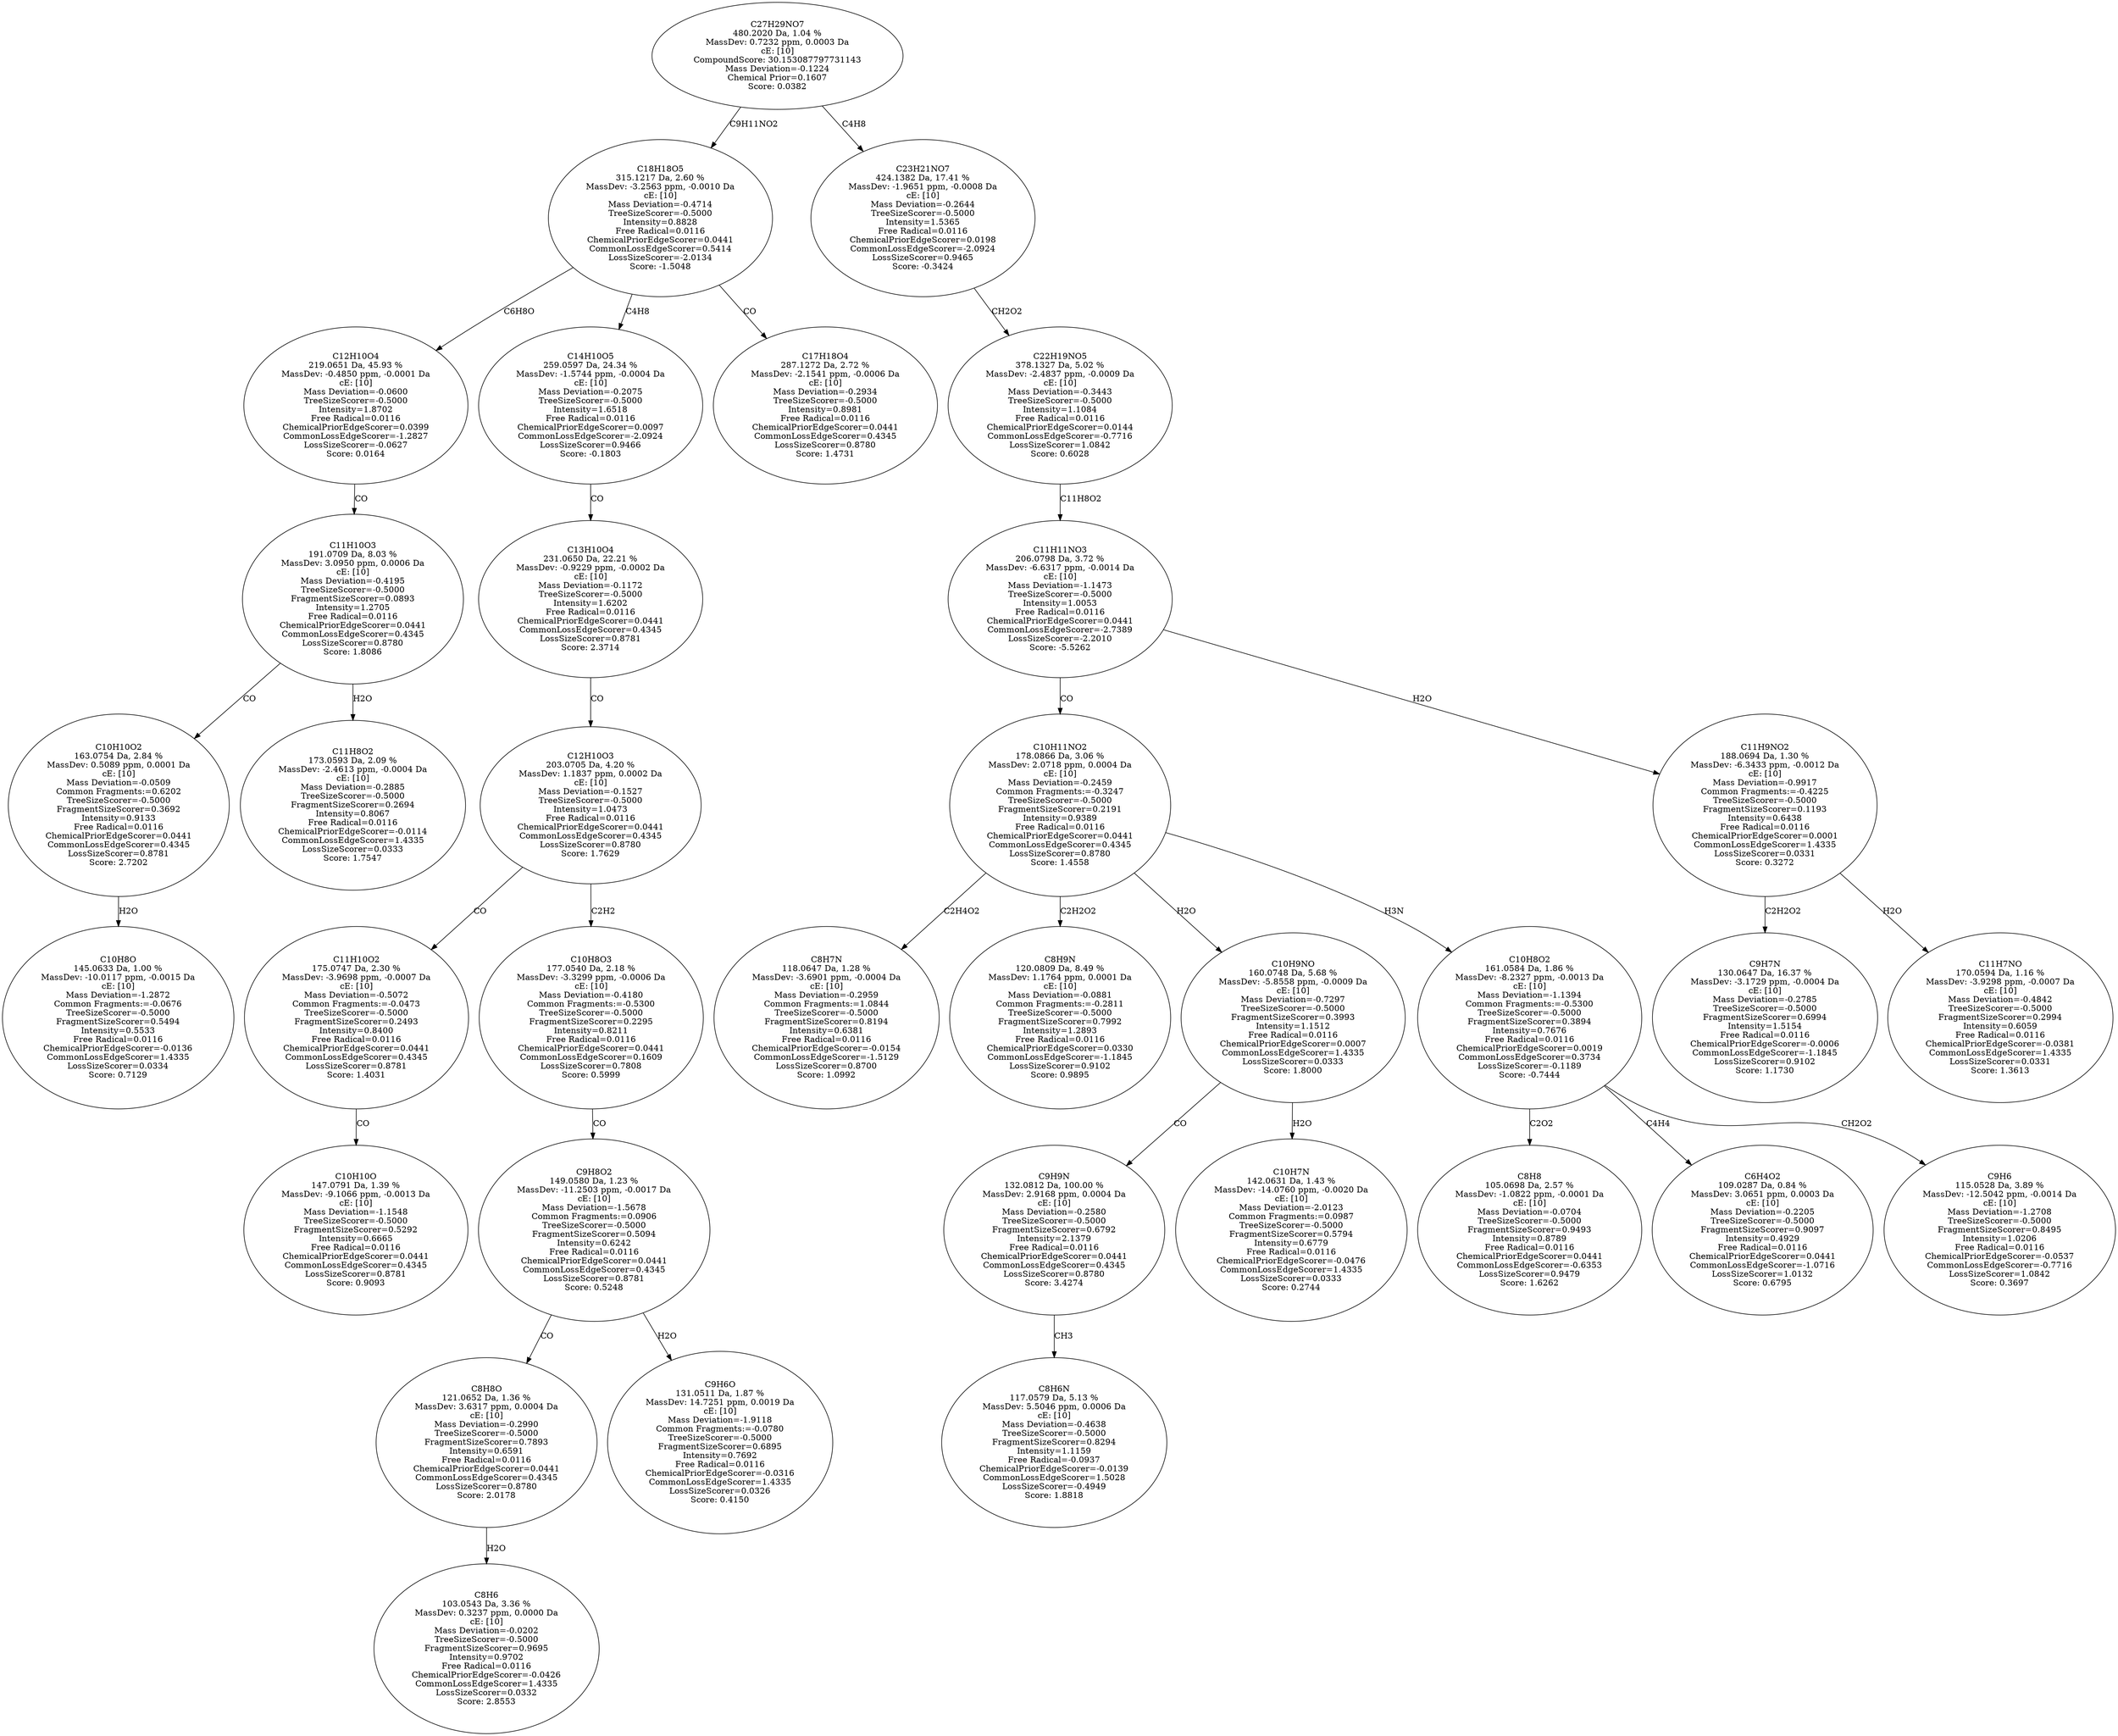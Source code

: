 strict digraph {
v1 [label="C10H8O\n145.0633 Da, 1.00 %\nMassDev: -10.0117 ppm, -0.0015 Da\ncE: [10]\nMass Deviation=-1.2872\nCommon Fragments:=-0.0676\nTreeSizeScorer=-0.5000\nFragmentSizeScorer=0.5494\nIntensity=0.5533\nFree Radical=0.0116\nChemicalPriorEdgeScorer=-0.0136\nCommonLossEdgeScorer=1.4335\nLossSizeScorer=0.0334\nScore: 0.7129"];
v2 [label="C10H10O2\n163.0754 Da, 2.84 %\nMassDev: 0.5089 ppm, 0.0001 Da\ncE: [10]\nMass Deviation=-0.0509\nCommon Fragments:=0.6202\nTreeSizeScorer=-0.5000\nFragmentSizeScorer=0.3692\nIntensity=0.9133\nFree Radical=0.0116\nChemicalPriorEdgeScorer=0.0441\nCommonLossEdgeScorer=0.4345\nLossSizeScorer=0.8781\nScore: 2.7202"];
v3 [label="C11H8O2\n173.0593 Da, 2.09 %\nMassDev: -2.4613 ppm, -0.0004 Da\ncE: [10]\nMass Deviation=-0.2885\nTreeSizeScorer=-0.5000\nFragmentSizeScorer=0.2694\nIntensity=0.8067\nFree Radical=0.0116\nChemicalPriorEdgeScorer=-0.0114\nCommonLossEdgeScorer=1.4335\nLossSizeScorer=0.0333\nScore: 1.7547"];
v4 [label="C11H10O3\n191.0709 Da, 8.03 %\nMassDev: 3.0950 ppm, 0.0006 Da\ncE: [10]\nMass Deviation=-0.4195\nTreeSizeScorer=-0.5000\nFragmentSizeScorer=0.0893\nIntensity=1.2705\nFree Radical=0.0116\nChemicalPriorEdgeScorer=0.0441\nCommonLossEdgeScorer=0.4345\nLossSizeScorer=0.8780\nScore: 1.8086"];
v5 [label="C12H10O4\n219.0651 Da, 45.93 %\nMassDev: -0.4850 ppm, -0.0001 Da\ncE: [10]\nMass Deviation=-0.0600\nTreeSizeScorer=-0.5000\nIntensity=1.8702\nFree Radical=0.0116\nChemicalPriorEdgeScorer=0.0399\nCommonLossEdgeScorer=-1.2827\nLossSizeScorer=-0.0627\nScore: 0.0164"];
v6 [label="C10H10O\n147.0791 Da, 1.39 %\nMassDev: -9.1066 ppm, -0.0013 Da\ncE: [10]\nMass Deviation=-1.1548\nTreeSizeScorer=-0.5000\nFragmentSizeScorer=0.5292\nIntensity=0.6665\nFree Radical=0.0116\nChemicalPriorEdgeScorer=0.0441\nCommonLossEdgeScorer=0.4345\nLossSizeScorer=0.8781\nScore: 0.9093"];
v7 [label="C11H10O2\n175.0747 Da, 2.30 %\nMassDev: -3.9698 ppm, -0.0007 Da\ncE: [10]\nMass Deviation=-0.5072\nCommon Fragments:=-0.0473\nTreeSizeScorer=-0.5000\nFragmentSizeScorer=0.2493\nIntensity=0.8400\nFree Radical=0.0116\nChemicalPriorEdgeScorer=0.0441\nCommonLossEdgeScorer=0.4345\nLossSizeScorer=0.8781\nScore: 1.4031"];
v8 [label="C8H6\n103.0543 Da, 3.36 %\nMassDev: 0.3237 ppm, 0.0000 Da\ncE: [10]\nMass Deviation=-0.0202\nTreeSizeScorer=-0.5000\nFragmentSizeScorer=0.9695\nIntensity=0.9702\nFree Radical=0.0116\nChemicalPriorEdgeScorer=-0.0426\nCommonLossEdgeScorer=1.4335\nLossSizeScorer=0.0332\nScore: 2.8553"];
v9 [label="C8H8O\n121.0652 Da, 1.36 %\nMassDev: 3.6317 ppm, 0.0004 Da\ncE: [10]\nMass Deviation=-0.2990\nTreeSizeScorer=-0.5000\nFragmentSizeScorer=0.7893\nIntensity=0.6591\nFree Radical=0.0116\nChemicalPriorEdgeScorer=0.0441\nCommonLossEdgeScorer=0.4345\nLossSizeScorer=0.8780\nScore: 2.0178"];
v10 [label="C9H6O\n131.0511 Da, 1.87 %\nMassDev: 14.7251 ppm, 0.0019 Da\ncE: [10]\nMass Deviation=-1.9118\nCommon Fragments:=-0.0780\nTreeSizeScorer=-0.5000\nFragmentSizeScorer=0.6895\nIntensity=0.7692\nFree Radical=0.0116\nChemicalPriorEdgeScorer=-0.0316\nCommonLossEdgeScorer=1.4335\nLossSizeScorer=0.0326\nScore: 0.4150"];
v11 [label="C9H8O2\n149.0580 Da, 1.23 %\nMassDev: -11.2503 ppm, -0.0017 Da\ncE: [10]\nMass Deviation=-1.5678\nCommon Fragments:=0.0906\nTreeSizeScorer=-0.5000\nFragmentSizeScorer=0.5094\nIntensity=0.6242\nFree Radical=0.0116\nChemicalPriorEdgeScorer=0.0441\nCommonLossEdgeScorer=0.4345\nLossSizeScorer=0.8781\nScore: 0.5248"];
v12 [label="C10H8O3\n177.0540 Da, 2.18 %\nMassDev: -3.3299 ppm, -0.0006 Da\ncE: [10]\nMass Deviation=-0.4180\nCommon Fragments:=-0.5300\nTreeSizeScorer=-0.5000\nFragmentSizeScorer=0.2295\nIntensity=0.8211\nFree Radical=0.0116\nChemicalPriorEdgeScorer=0.0441\nCommonLossEdgeScorer=0.1609\nLossSizeScorer=0.7808\nScore: 0.5999"];
v13 [label="C12H10O3\n203.0705 Da, 4.20 %\nMassDev: 1.1837 ppm, 0.0002 Da\ncE: [10]\nMass Deviation=-0.1527\nTreeSizeScorer=-0.5000\nIntensity=1.0473\nFree Radical=0.0116\nChemicalPriorEdgeScorer=0.0441\nCommonLossEdgeScorer=0.4345\nLossSizeScorer=0.8780\nScore: 1.7629"];
v14 [label="C13H10O4\n231.0650 Da, 22.21 %\nMassDev: -0.9229 ppm, -0.0002 Da\ncE: [10]\nMass Deviation=-0.1172\nTreeSizeScorer=-0.5000\nIntensity=1.6202\nFree Radical=0.0116\nChemicalPriorEdgeScorer=0.0441\nCommonLossEdgeScorer=0.4345\nLossSizeScorer=0.8781\nScore: 2.3714"];
v15 [label="C14H10O5\n259.0597 Da, 24.34 %\nMassDev: -1.5744 ppm, -0.0004 Da\ncE: [10]\nMass Deviation=-0.2075\nTreeSizeScorer=-0.5000\nIntensity=1.6518\nFree Radical=0.0116\nChemicalPriorEdgeScorer=0.0097\nCommonLossEdgeScorer=-2.0924\nLossSizeScorer=0.9466\nScore: -0.1803"];
v16 [label="C17H18O4\n287.1272 Da, 2.72 %\nMassDev: -2.1541 ppm, -0.0006 Da\ncE: [10]\nMass Deviation=-0.2934\nTreeSizeScorer=-0.5000\nIntensity=0.8981\nFree Radical=0.0116\nChemicalPriorEdgeScorer=0.0441\nCommonLossEdgeScorer=0.4345\nLossSizeScorer=0.8780\nScore: 1.4731"];
v17 [label="C18H18O5\n315.1217 Da, 2.60 %\nMassDev: -3.2563 ppm, -0.0010 Da\ncE: [10]\nMass Deviation=-0.4714\nTreeSizeScorer=-0.5000\nIntensity=0.8828\nFree Radical=0.0116\nChemicalPriorEdgeScorer=0.0441\nCommonLossEdgeScorer=0.5414\nLossSizeScorer=-2.0134\nScore: -1.5048"];
v18 [label="C8H7N\n118.0647 Da, 1.28 %\nMassDev: -3.6901 ppm, -0.0004 Da\ncE: [10]\nMass Deviation=-0.2959\nCommon Fragments:=1.0844\nTreeSizeScorer=-0.5000\nFragmentSizeScorer=0.8194\nIntensity=0.6381\nFree Radical=0.0116\nChemicalPriorEdgeScorer=-0.0154\nCommonLossEdgeScorer=-1.5129\nLossSizeScorer=0.8700\nScore: 1.0992"];
v19 [label="C8H9N\n120.0809 Da, 8.49 %\nMassDev: 1.1764 ppm, 0.0001 Da\ncE: [10]\nMass Deviation=-0.0881\nCommon Fragments:=-0.2811\nTreeSizeScorer=-0.5000\nFragmentSizeScorer=0.7992\nIntensity=1.2893\nFree Radical=0.0116\nChemicalPriorEdgeScorer=0.0330\nCommonLossEdgeScorer=-1.1845\nLossSizeScorer=0.9102\nScore: 0.9895"];
v20 [label="C8H6N\n117.0579 Da, 5.13 %\nMassDev: 5.5046 ppm, 0.0006 Da\ncE: [10]\nMass Deviation=-0.4638\nTreeSizeScorer=-0.5000\nFragmentSizeScorer=0.8294\nIntensity=1.1159\nFree Radical=-0.0937\nChemicalPriorEdgeScorer=-0.0139\nCommonLossEdgeScorer=1.5028\nLossSizeScorer=-0.4949\nScore: 1.8818"];
v21 [label="C9H9N\n132.0812 Da, 100.00 %\nMassDev: 2.9168 ppm, 0.0004 Da\ncE: [10]\nMass Deviation=-0.2580\nTreeSizeScorer=-0.5000\nFragmentSizeScorer=0.6792\nIntensity=2.1379\nFree Radical=0.0116\nChemicalPriorEdgeScorer=0.0441\nCommonLossEdgeScorer=0.4345\nLossSizeScorer=0.8780\nScore: 3.4274"];
v22 [label="C10H7N\n142.0631 Da, 1.43 %\nMassDev: -14.0760 ppm, -0.0020 Da\ncE: [10]\nMass Deviation=-2.0123\nCommon Fragments:=0.0987\nTreeSizeScorer=-0.5000\nFragmentSizeScorer=0.5794\nIntensity=0.6779\nFree Radical=0.0116\nChemicalPriorEdgeScorer=-0.0476\nCommonLossEdgeScorer=1.4335\nLossSizeScorer=0.0333\nScore: 0.2744"];
v23 [label="C10H9NO\n160.0748 Da, 5.68 %\nMassDev: -5.8558 ppm, -0.0009 Da\ncE: [10]\nMass Deviation=-0.7297\nTreeSizeScorer=-0.5000\nFragmentSizeScorer=0.3993\nIntensity=1.1512\nFree Radical=0.0116\nChemicalPriorEdgeScorer=0.0007\nCommonLossEdgeScorer=1.4335\nLossSizeScorer=0.0333\nScore: 1.8000"];
v24 [label="C8H8\n105.0698 Da, 2.57 %\nMassDev: -1.0822 ppm, -0.0001 Da\ncE: [10]\nMass Deviation=-0.0704\nTreeSizeScorer=-0.5000\nFragmentSizeScorer=0.9493\nIntensity=0.8789\nFree Radical=0.0116\nChemicalPriorEdgeScorer=0.0441\nCommonLossEdgeScorer=-0.6353\nLossSizeScorer=0.9479\nScore: 1.6262"];
v25 [label="C6H4O2\n109.0287 Da, 0.84 %\nMassDev: 3.0651 ppm, 0.0003 Da\ncE: [10]\nMass Deviation=-0.2205\nTreeSizeScorer=-0.5000\nFragmentSizeScorer=0.9097\nIntensity=0.4929\nFree Radical=0.0116\nChemicalPriorEdgeScorer=0.0441\nCommonLossEdgeScorer=-1.0716\nLossSizeScorer=1.0132\nScore: 0.6795"];
v26 [label="C9H6\n115.0528 Da, 3.89 %\nMassDev: -12.5042 ppm, -0.0014 Da\ncE: [10]\nMass Deviation=-1.2708\nTreeSizeScorer=-0.5000\nFragmentSizeScorer=0.8495\nIntensity=1.0206\nFree Radical=0.0116\nChemicalPriorEdgeScorer=-0.0537\nCommonLossEdgeScorer=-0.7716\nLossSizeScorer=1.0842\nScore: 0.3697"];
v27 [label="C10H8O2\n161.0584 Da, 1.86 %\nMassDev: -8.2327 ppm, -0.0013 Da\ncE: [10]\nMass Deviation=-1.1394\nCommon Fragments:=-0.5300\nTreeSizeScorer=-0.5000\nFragmentSizeScorer=0.3894\nIntensity=0.7676\nFree Radical=0.0116\nChemicalPriorEdgeScorer=0.0019\nCommonLossEdgeScorer=0.3734\nLossSizeScorer=-0.1189\nScore: -0.7444"];
v28 [label="C10H11NO2\n178.0866 Da, 3.06 %\nMassDev: 2.0718 ppm, 0.0004 Da\ncE: [10]\nMass Deviation=-0.2459\nCommon Fragments:=-0.3247\nTreeSizeScorer=-0.5000\nFragmentSizeScorer=0.2191\nIntensity=0.9389\nFree Radical=0.0116\nChemicalPriorEdgeScorer=0.0441\nCommonLossEdgeScorer=0.4345\nLossSizeScorer=0.8780\nScore: 1.4558"];
v29 [label="C9H7N\n130.0647 Da, 16.37 %\nMassDev: -3.1729 ppm, -0.0004 Da\ncE: [10]\nMass Deviation=-0.2785\nTreeSizeScorer=-0.5000\nFragmentSizeScorer=0.6994\nIntensity=1.5154\nFree Radical=0.0116\nChemicalPriorEdgeScorer=-0.0006\nCommonLossEdgeScorer=-1.1845\nLossSizeScorer=0.9102\nScore: 1.1730"];
v30 [label="C11H7NO\n170.0594 Da, 1.16 %\nMassDev: -3.9298 ppm, -0.0007 Da\ncE: [10]\nMass Deviation=-0.4842\nTreeSizeScorer=-0.5000\nFragmentSizeScorer=0.2994\nIntensity=0.6059\nFree Radical=0.0116\nChemicalPriorEdgeScorer=-0.0381\nCommonLossEdgeScorer=1.4335\nLossSizeScorer=0.0331\nScore: 1.3613"];
v31 [label="C11H9NO2\n188.0694 Da, 1.30 %\nMassDev: -6.3433 ppm, -0.0012 Da\ncE: [10]\nMass Deviation=-0.9917\nCommon Fragments:=-0.4225\nTreeSizeScorer=-0.5000\nFragmentSizeScorer=0.1193\nIntensity=0.6438\nFree Radical=0.0116\nChemicalPriorEdgeScorer=0.0001\nCommonLossEdgeScorer=1.4335\nLossSizeScorer=0.0331\nScore: 0.3272"];
v32 [label="C11H11NO3\n206.0798 Da, 3.72 %\nMassDev: -6.6317 ppm, -0.0014 Da\ncE: [10]\nMass Deviation=-1.1473\nTreeSizeScorer=-0.5000\nIntensity=1.0053\nFree Radical=0.0116\nChemicalPriorEdgeScorer=0.0441\nCommonLossEdgeScorer=-2.7389\nLossSizeScorer=-2.2010\nScore: -5.5262"];
v33 [label="C22H19NO5\n378.1327 Da, 5.02 %\nMassDev: -2.4837 ppm, -0.0009 Da\ncE: [10]\nMass Deviation=-0.3443\nTreeSizeScorer=-0.5000\nIntensity=1.1084\nFree Radical=0.0116\nChemicalPriorEdgeScorer=0.0144\nCommonLossEdgeScorer=-0.7716\nLossSizeScorer=1.0842\nScore: 0.6028"];
v34 [label="C23H21NO7\n424.1382 Da, 17.41 %\nMassDev: -1.9651 ppm, -0.0008 Da\ncE: [10]\nMass Deviation=-0.2644\nTreeSizeScorer=-0.5000\nIntensity=1.5365\nFree Radical=0.0116\nChemicalPriorEdgeScorer=0.0198\nCommonLossEdgeScorer=-2.0924\nLossSizeScorer=0.9465\nScore: -0.3424"];
v35 [label="C27H29NO7\n480.2020 Da, 1.04 %\nMassDev: 0.7232 ppm, 0.0003 Da\ncE: [10]\nCompoundScore: 30.153087797731143\nMass Deviation=-0.1224\nChemical Prior=0.1607\nScore: 0.0382"];
v2 -> v1 [label="H2O"];
v4 -> v2 [label="CO"];
v4 -> v3 [label="H2O"];
v5 -> v4 [label="CO"];
v17 -> v5 [label="C6H8O"];
v7 -> v6 [label="CO"];
v13 -> v7 [label="CO"];
v9 -> v8 [label="H2O"];
v11 -> v9 [label="CO"];
v11 -> v10 [label="H2O"];
v12 -> v11 [label="CO"];
v13 -> v12 [label="C2H2"];
v14 -> v13 [label="CO"];
v15 -> v14 [label="CO"];
v17 -> v15 [label="C4H8"];
v17 -> v16 [label="CO"];
v35 -> v17 [label="C9H11NO2"];
v28 -> v18 [label="C2H4O2"];
v28 -> v19 [label="C2H2O2"];
v21 -> v20 [label="CH3"];
v23 -> v21 [label="CO"];
v23 -> v22 [label="H2O"];
v28 -> v23 [label="H2O"];
v27 -> v24 [label="C2O2"];
v27 -> v25 [label="C4H4"];
v27 -> v26 [label="CH2O2"];
v28 -> v27 [label="H3N"];
v32 -> v28 [label="CO"];
v31 -> v29 [label="C2H2O2"];
v31 -> v30 [label="H2O"];
v32 -> v31 [label="H2O"];
v33 -> v32 [label="C11H8O2"];
v34 -> v33 [label="CH2O2"];
v35 -> v34 [label="C4H8"];
}